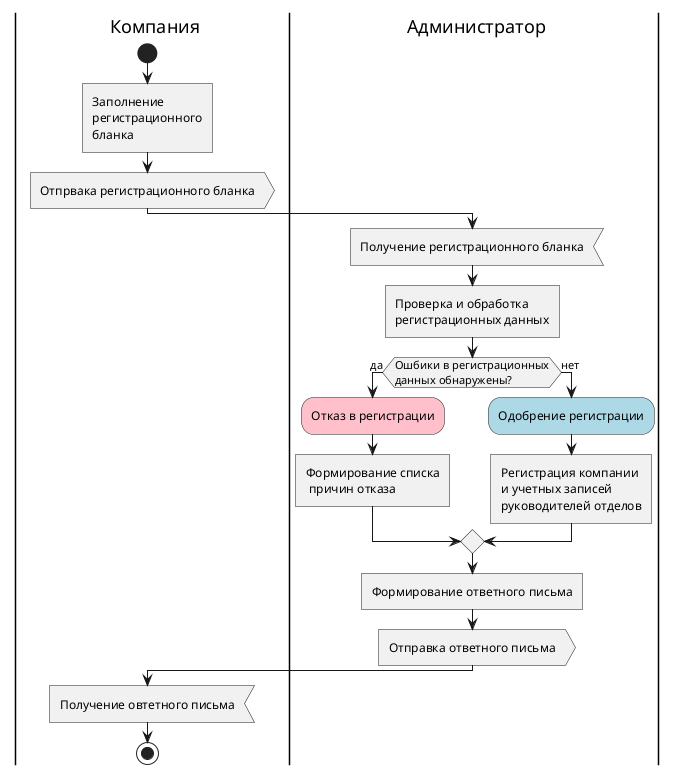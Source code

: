 @startuml
'https://plantuml.com/activity-diagram-beta
|К| Компания
|А| Администратор
|К|
start
    |К|
    :Заполнение\nрегистрационного\nбланка]
    :Отпрвака регистрационного бланка>
    |А|
    :Получение регистрационного бланка<
    :Проверка и обработка\nрегистрационных данных]
    if(Ошбики в регистрационных\nданных обнаружены?)is (да) then
    #pink :Отказ в регистрации;
    :Формирование списка\n причин отказа]
    else (нет)
    #lightblue:Одобрение регистрации;
    :Регистрация компании\nи учетных записей\nруководителей отделов]
    endif
    :Формирование ответного письма]
    :Отправка ответного письма>
    |К|
    :Получение овтетного письма<
stop

@enduml
